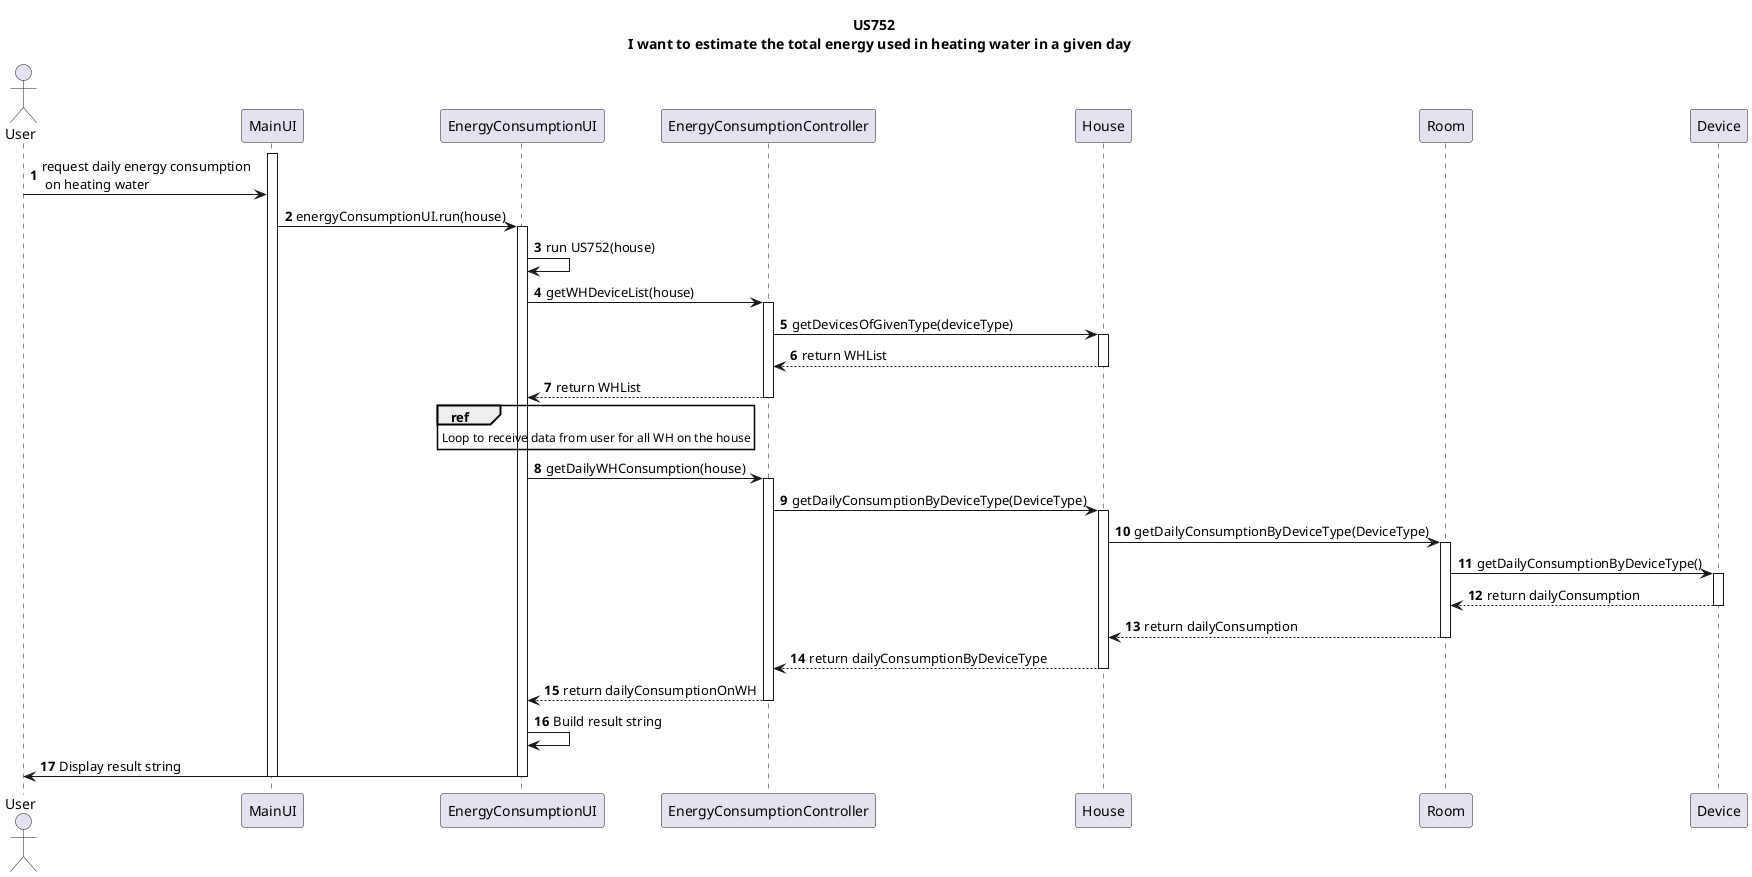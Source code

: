 @startuml

title US752 \n  I want to estimate the total energy used in heating water in a given day

autonumber


actor User
activate MainUI
User -> MainUI: request daily energy consumption\n on heating water

MainUI -> EnergyConsumptionUI:  energyConsumptionUI.run(house)

activate EnergyConsumptionUI
EnergyConsumptionUI -> EnergyConsumptionUI: run US752(house)

EnergyConsumptionUI -> EnergyConsumptionController: getWHDeviceList(house)
activate EnergyConsumptionController
EnergyConsumptionController -> House: getDevicesOfGivenType(deviceType)
activate House
House --> EnergyConsumptionController: return WHList
deactivate House
EnergyConsumptionController --> EnergyConsumptionUI: return WHList
deactivate EnergyConsumptionController

ref over EnergyConsumptionUI
Loop to receive data from user for all WH on the house
end


EnergyConsumptionUI -> EnergyConsumptionController: getDailyWHConsumption(house)
activate EnergyConsumptionController
EnergyConsumptionController -> House: getDailyConsumptionByDeviceType(DeviceType)
activate House
House -> Room: getDailyConsumptionByDeviceType(DeviceType)
activate Room
Room -> Device: getDailyConsumptionByDeviceType()
activate Device
Device --> Room: return dailyConsumption
deactivate Device
Room --> House: return dailyConsumption
deactivate Room
House --> EnergyConsumptionController: return dailyConsumptionByDeviceType
deactivate House
EnergyConsumptionController --> EnergyConsumptionUI: return dailyConsumptionOnWH
deactivate EnergyConsumptionController
EnergyConsumptionUI -> EnergyConsumptionUI: Build result string
EnergyConsumptionUI -> User: Display result string
deactivate EnergyConsumptionUI
deactivate MainUI
@enduml